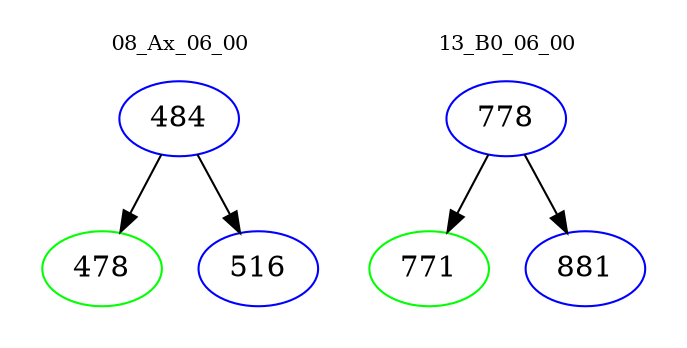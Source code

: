 digraph{
subgraph cluster_0 {
color = white
label = "08_Ax_06_00";
fontsize=10;
T0_484 [label="484", color="blue"]
T0_484 -> T0_478 [color="black"]
T0_478 [label="478", color="green"]
T0_484 -> T0_516 [color="black"]
T0_516 [label="516", color="blue"]
}
subgraph cluster_1 {
color = white
label = "13_B0_06_00";
fontsize=10;
T1_778 [label="778", color="blue"]
T1_778 -> T1_771 [color="black"]
T1_771 [label="771", color="green"]
T1_778 -> T1_881 [color="black"]
T1_881 [label="881", color="blue"]
}
}
